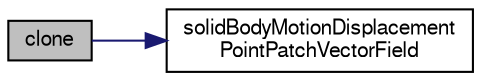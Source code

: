 digraph "clone"
{
  bgcolor="transparent";
  edge [fontname="FreeSans",fontsize="10",labelfontname="FreeSans",labelfontsize="10"];
  node [fontname="FreeSans",fontsize="10",shape=record];
  rankdir="LR";
  Node25 [label="clone",height=0.2,width=0.4,color="black", fillcolor="grey75", style="filled", fontcolor="black"];
  Node25 -> Node26 [color="midnightblue",fontsize="10",style="solid",fontname="FreeSans"];
  Node26 [label="solidBodyMotionDisplacement\lPointPatchVectorField",height=0.2,width=0.4,color="black",URL="$a21378.html#a98c4b6c499b4fa93ab3583c9c946a9a4",tooltip="Construct from patch and internal field. "];
}

